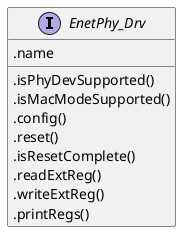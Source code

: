 @startuml

interface EnetPhy_Drv
EnetPhy_Drv : .name
EnetPhy_Drv : .isPhyDevSupported()
EnetPhy_Drv : .isMacModeSupported()
EnetPhy_Drv : .config()
EnetPhy_Drv : .reset()
EnetPhy_Drv : .isResetComplete()
EnetPhy_Drv : .readExtReg()
EnetPhy_Drv : .writeExtReg()
EnetPhy_Drv : .printRegs()

@enduml
